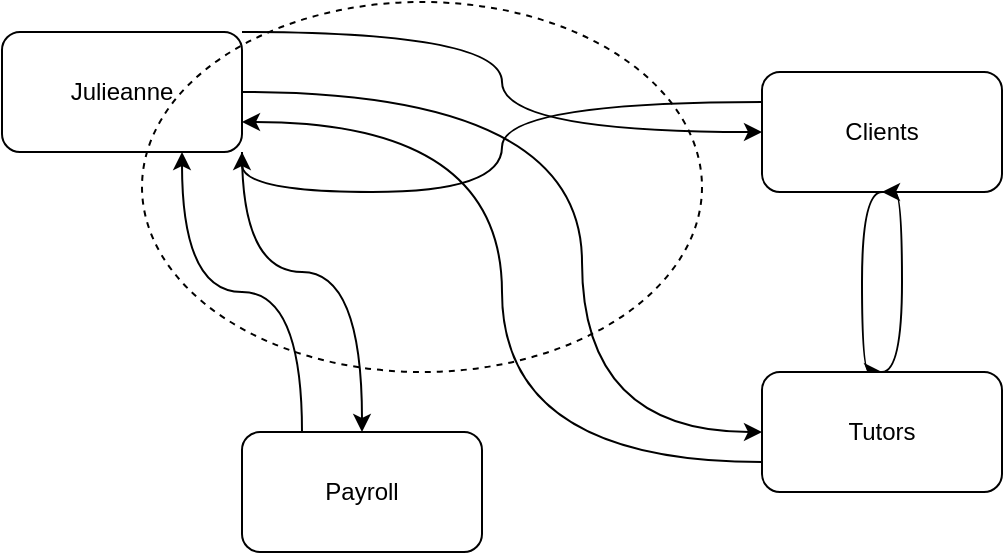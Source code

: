 <mxfile version="19.0.3" type="github">
  <diagram id="Wt46SgS3Mah0sonYFf-_" name="Page-1">
    <mxGraphModel dx="1038" dy="579" grid="1" gridSize="10" guides="1" tooltips="1" connect="1" arrows="1" fold="1" page="1" pageScale="1" pageWidth="850" pageHeight="1100" math="0" shadow="0">
      <root>
        <mxCell id="0" />
        <mxCell id="1" parent="0" />
        <mxCell id="XbCv7tlgUBHJbg2_1gYO-6" style="edgeStyle=orthogonalEdgeStyle;rounded=0;orthogonalLoop=1;jettySize=auto;html=1;exitX=1;exitY=0.5;exitDx=0;exitDy=0;entryX=0;entryY=0.5;entryDx=0;entryDy=0;curved=1;" edge="1" parent="1" source="XbCv7tlgUBHJbg2_1gYO-1" target="XbCv7tlgUBHJbg2_1gYO-3">
          <mxGeometry relative="1" as="geometry">
            <Array as="points">
              <mxPoint x="350" y="130" />
              <mxPoint x="350" y="300" />
            </Array>
          </mxGeometry>
        </mxCell>
        <mxCell id="XbCv7tlgUBHJbg2_1gYO-10" style="edgeStyle=orthogonalEdgeStyle;rounded=0;orthogonalLoop=1;jettySize=auto;html=1;exitX=1;exitY=1;exitDx=0;exitDy=0;entryX=0.5;entryY=0;entryDx=0;entryDy=0;curved=1;" edge="1" parent="1" source="XbCv7tlgUBHJbg2_1gYO-1" target="XbCv7tlgUBHJbg2_1gYO-4">
          <mxGeometry relative="1" as="geometry">
            <Array as="points">
              <mxPoint x="180" y="220" />
              <mxPoint x="240" y="220" />
            </Array>
          </mxGeometry>
        </mxCell>
        <mxCell id="XbCv7tlgUBHJbg2_1gYO-14" style="edgeStyle=orthogonalEdgeStyle;rounded=0;orthogonalLoop=1;jettySize=auto;html=1;exitX=1;exitY=0;exitDx=0;exitDy=0;entryX=0;entryY=0.5;entryDx=0;entryDy=0;curved=1;" edge="1" parent="1" source="XbCv7tlgUBHJbg2_1gYO-1" target="XbCv7tlgUBHJbg2_1gYO-2">
          <mxGeometry relative="1" as="geometry">
            <Array as="points">
              <mxPoint x="310" y="100" />
              <mxPoint x="310" y="150" />
            </Array>
          </mxGeometry>
        </mxCell>
        <mxCell id="XbCv7tlgUBHJbg2_1gYO-1" value="Julieanne" style="rounded=1;whiteSpace=wrap;html=1;" vertex="1" parent="1">
          <mxGeometry x="60" y="100" width="120" height="60" as="geometry" />
        </mxCell>
        <mxCell id="XbCv7tlgUBHJbg2_1gYO-8" style="edgeStyle=orthogonalEdgeStyle;rounded=0;orthogonalLoop=1;jettySize=auto;html=1;exitX=0.5;exitY=1;exitDx=0;exitDy=0;entryX=0.5;entryY=0;entryDx=0;entryDy=0;curved=1;" edge="1" parent="1" source="XbCv7tlgUBHJbg2_1gYO-2" target="XbCv7tlgUBHJbg2_1gYO-3">
          <mxGeometry relative="1" as="geometry">
            <Array as="points">
              <mxPoint x="490" y="180" />
              <mxPoint x="490" y="270" />
            </Array>
          </mxGeometry>
        </mxCell>
        <mxCell id="XbCv7tlgUBHJbg2_1gYO-18" style="edgeStyle=orthogonalEdgeStyle;curved=1;rounded=0;orthogonalLoop=1;jettySize=auto;html=1;exitX=0;exitY=0.25;exitDx=0;exitDy=0;entryX=1;entryY=1;entryDx=0;entryDy=0;" edge="1" parent="1" source="XbCv7tlgUBHJbg2_1gYO-2" target="XbCv7tlgUBHJbg2_1gYO-1">
          <mxGeometry relative="1" as="geometry" />
        </mxCell>
        <mxCell id="XbCv7tlgUBHJbg2_1gYO-2" value="Clients" style="rounded=1;whiteSpace=wrap;html=1;" vertex="1" parent="1">
          <mxGeometry x="440" y="120" width="120" height="60" as="geometry" />
        </mxCell>
        <mxCell id="XbCv7tlgUBHJbg2_1gYO-15" style="edgeStyle=orthogonalEdgeStyle;curved=1;rounded=0;orthogonalLoop=1;jettySize=auto;html=1;exitX=0.5;exitY=0;exitDx=0;exitDy=0;entryX=0.5;entryY=1;entryDx=0;entryDy=0;" edge="1" parent="1" source="XbCv7tlgUBHJbg2_1gYO-3" target="XbCv7tlgUBHJbg2_1gYO-2">
          <mxGeometry relative="1" as="geometry">
            <Array as="points">
              <mxPoint x="510" y="270" />
              <mxPoint x="510" y="180" />
            </Array>
          </mxGeometry>
        </mxCell>
        <mxCell id="XbCv7tlgUBHJbg2_1gYO-16" style="edgeStyle=orthogonalEdgeStyle;curved=1;rounded=0;orthogonalLoop=1;jettySize=auto;html=1;exitX=0;exitY=0.75;exitDx=0;exitDy=0;entryX=1;entryY=0.75;entryDx=0;entryDy=0;" edge="1" parent="1" source="XbCv7tlgUBHJbg2_1gYO-3" target="XbCv7tlgUBHJbg2_1gYO-1">
          <mxGeometry relative="1" as="geometry" />
        </mxCell>
        <mxCell id="XbCv7tlgUBHJbg2_1gYO-3" value="Tutors" style="rounded=1;whiteSpace=wrap;html=1;" vertex="1" parent="1">
          <mxGeometry x="440" y="270" width="120" height="60" as="geometry" />
        </mxCell>
        <mxCell id="XbCv7tlgUBHJbg2_1gYO-17" style="edgeStyle=orthogonalEdgeStyle;curved=1;rounded=0;orthogonalLoop=1;jettySize=auto;html=1;exitX=0.25;exitY=0;exitDx=0;exitDy=0;entryX=0.75;entryY=1;entryDx=0;entryDy=0;" edge="1" parent="1" source="XbCv7tlgUBHJbg2_1gYO-4" target="XbCv7tlgUBHJbg2_1gYO-1">
          <mxGeometry relative="1" as="geometry" />
        </mxCell>
        <mxCell id="XbCv7tlgUBHJbg2_1gYO-4" value="Payroll" style="rounded=1;whiteSpace=wrap;html=1;" vertex="1" parent="1">
          <mxGeometry x="180" y="300" width="120" height="60" as="geometry" />
        </mxCell>
        <mxCell id="XbCv7tlgUBHJbg2_1gYO-12" value="" style="ellipse;whiteSpace=wrap;html=1;dashed=1;shadow=0;fillColor=none;" vertex="1" parent="1">
          <mxGeometry x="130" y="85" width="280" height="185" as="geometry" />
        </mxCell>
      </root>
    </mxGraphModel>
  </diagram>
</mxfile>
